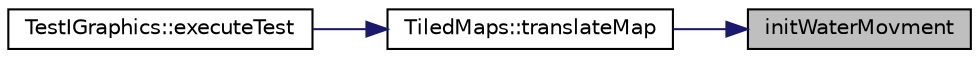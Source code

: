 digraph "initWaterMovment"
{
 // LATEX_PDF_SIZE
  edge [fontname="Helvetica",fontsize="10",labelfontname="Helvetica",labelfontsize="10"];
  node [fontname="Helvetica",fontsize="10",shape=record];
  rankdir="RL";
  Node1 [label="initWaterMovment",height=0.2,width=0.4,color="black", fillcolor="grey75", style="filled", fontcolor="black",tooltip=" "];
  Node1 -> Node2 [dir="back",color="midnightblue",fontsize="10",style="solid"];
  Node2 [label="TiledMaps::translateMap",height=0.2,width=0.4,color="black", fillcolor="white", style="filled",URL="$class_tiled_maps.html#a104627d37160c3619e9e773ddcbb0b90",tooltip=" "];
  Node2 -> Node3 [dir="back",color="midnightblue",fontsize="10",style="solid"];
  Node3 [label="TestIGraphics::executeTest",height=0.2,width=0.4,color="black", fillcolor="white", style="filled",URL="$class_test_i_graphics.html#a526eed13c6c38a2cad0b734df55ee8cd",tooltip=" "];
}
